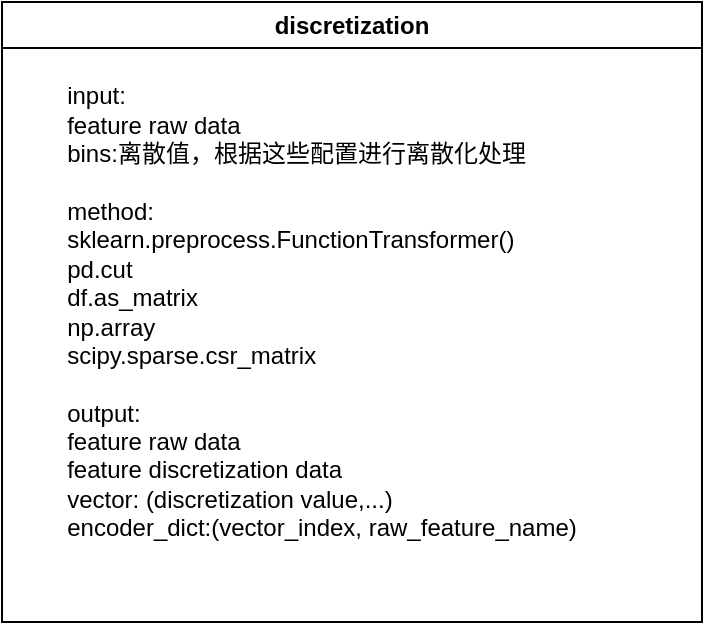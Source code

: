 <mxfile>
    <diagram id="FOnBsZKYHUjd3wYpOmy5" name="Page-1">
        <mxGraphModel dx="510" dy="537" grid="1" gridSize="10" guides="1" tooltips="1" connect="1" arrows="1" fold="1" page="1" pageScale="1" pageWidth="850" pageHeight="1100" math="0" shadow="0">
            <root>
                <mxCell id="0"/>
                <mxCell id="1" parent="0"/>
                <mxCell id="2" value="discretization" style="swimlane;whiteSpace=wrap;html=1;" vertex="1" parent="1">
                    <mxGeometry x="140" y="70" width="350" height="310" as="geometry"/>
                </mxCell>
                <mxCell id="4" value="&lt;div style=&quot;text-align: justify;&quot;&gt;input:&amp;nbsp;&lt;/div&gt;&lt;div style=&quot;text-align: justify;&quot;&gt;feature raw data&lt;/div&gt;&lt;div style=&quot;text-align: justify;&quot;&gt;bins:离散值，根据这些配置进行离散化处理&lt;/div&gt;&lt;div style=&quot;text-align: justify;&quot;&gt;&lt;br&gt;&lt;/div&gt;&lt;div style=&quot;text-align: justify;&quot;&gt;method:&lt;/div&gt;&lt;div style=&quot;text-align: justify;&quot;&gt;sklearn.preprocess.FunctionTransformer()&lt;/div&gt;&lt;div style=&quot;text-align: justify;&quot;&gt;pd.cut&lt;/div&gt;&lt;div style=&quot;text-align: justify;&quot;&gt;df.as_matrix&lt;/div&gt;&lt;div style=&quot;text-align: justify;&quot;&gt;np.array&lt;/div&gt;&lt;div style=&quot;text-align: justify;&quot;&gt;scipy.sparse.csr_matrix&lt;/div&gt;&lt;div style=&quot;text-align: justify;&quot;&gt;&lt;br&gt;&lt;/div&gt;&lt;div style=&quot;text-align: justify;&quot;&gt;output:&lt;/div&gt;&lt;div style=&quot;text-align: justify;&quot;&gt;feature raw data&lt;/div&gt;&lt;div style=&quot;text-align: justify;&quot;&gt;feature discretization data&lt;/div&gt;&lt;div style=&quot;text-align: justify;&quot;&gt;vector: (discretization value,...)&lt;/div&gt;&lt;div style=&quot;text-align: justify;&quot;&gt;encoder_dict:(vector_index, raw_feature_name)&lt;/div&gt;" style="text;html=1;strokeColor=none;fillColor=none;align=center;verticalAlign=middle;whiteSpace=wrap;rounded=0;" vertex="1" parent="2">
                    <mxGeometry x="20" y="35" width="280" height="240" as="geometry"/>
                </mxCell>
            </root>
        </mxGraphModel>
    </diagram>
</mxfile>